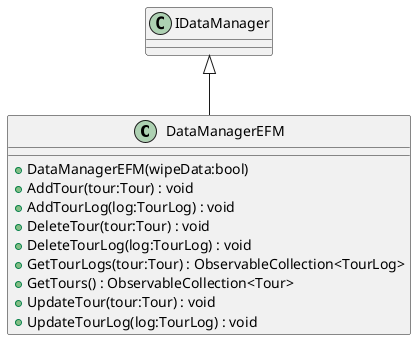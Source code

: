 @startuml
class DataManagerEFM {
    + DataManagerEFM(wipeData:bool)
    + AddTour(tour:Tour) : void
    + AddTourLog(log:TourLog) : void
    + DeleteTour(tour:Tour) : void
    + DeleteTourLog(log:TourLog) : void
    + GetTourLogs(tour:Tour) : ObservableCollection<TourLog>
    + GetTours() : ObservableCollection<Tour>
    + UpdateTour(tour:Tour) : void
    + UpdateTourLog(log:TourLog) : void
}
IDataManager <|-- DataManagerEFM
@enduml
